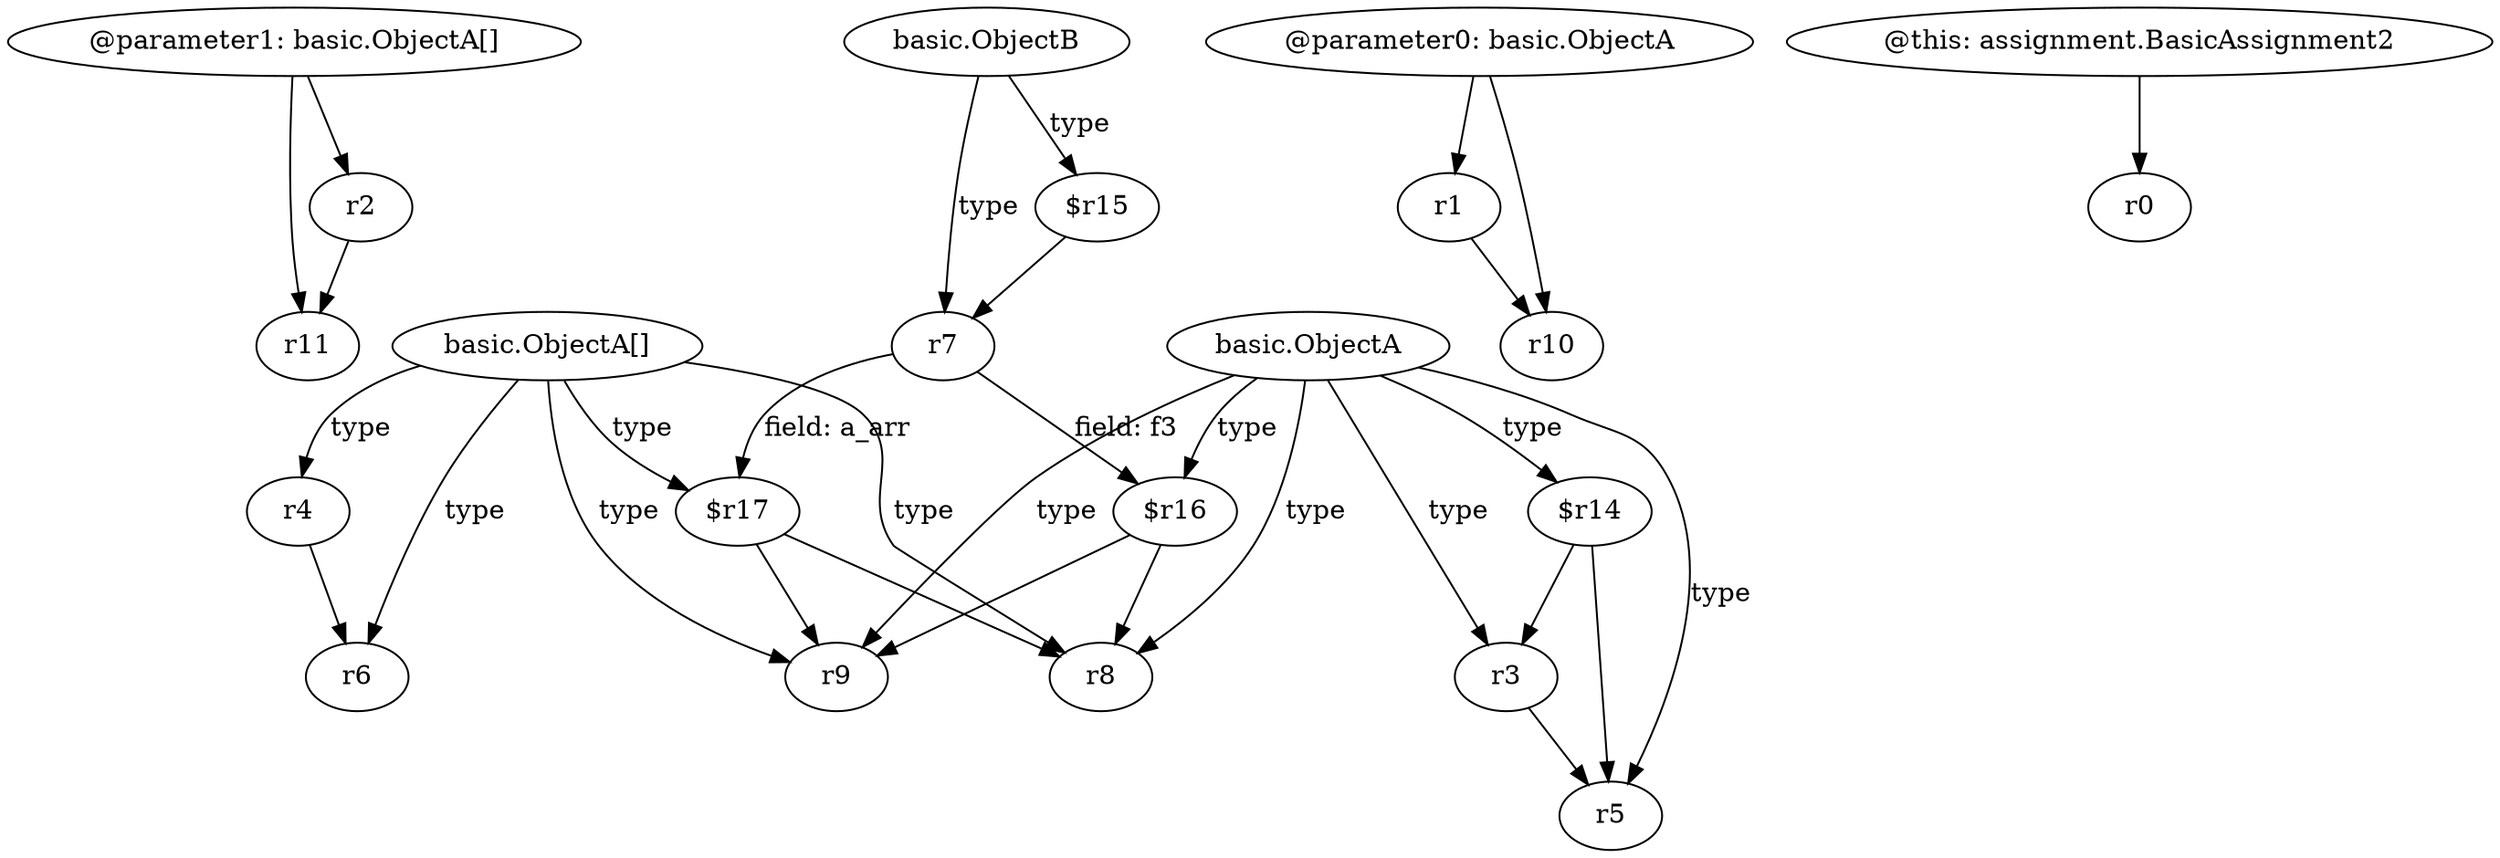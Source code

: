 digraph g {
0[label="@parameter1: basic.ObjectA[]"]
1[label="r11"]
0->1[label=""]
2[label="$r16"]
3[label="r8"]
2->3[label=""]
4[label="$r17"]
5[label="r9"]
4->5[label=""]
6[label="r1"]
7[label="r10"]
6->7[label=""]
8[label="basic.ObjectA[]"]
9[label="r4"]
8->9[label="type"]
10[label="r3"]
11[label="r5"]
10->11[label=""]
12[label="@this: assignment.BasicAssignment2"]
13[label="r0"]
12->13[label=""]
14[label="basic.ObjectA"]
14->3[label="type"]
15[label="r6"]
9->15[label=""]
14->5[label="type"]
4->3[label=""]
2->5[label=""]
8->4[label="type"]
16[label="@parameter0: basic.ObjectA"]
16->6[label=""]
17[label="r2"]
0->17[label=""]
18[label="$r14"]
18->11[label=""]
8->5[label="type"]
19[label="basic.ObjectB"]
20[label="r7"]
19->20[label="type"]
18->10[label=""]
14->11[label="type"]
14->18[label="type"]
20->2[label="field: f3"]
14->2[label="type"]
16->7[label=""]
21[label="$r15"]
21->20[label=""]
8->15[label="type"]
14->10[label="type"]
17->1[label=""]
19->21[label="type"]
8->3[label="type"]
20->4[label="field: a_arr"]
}